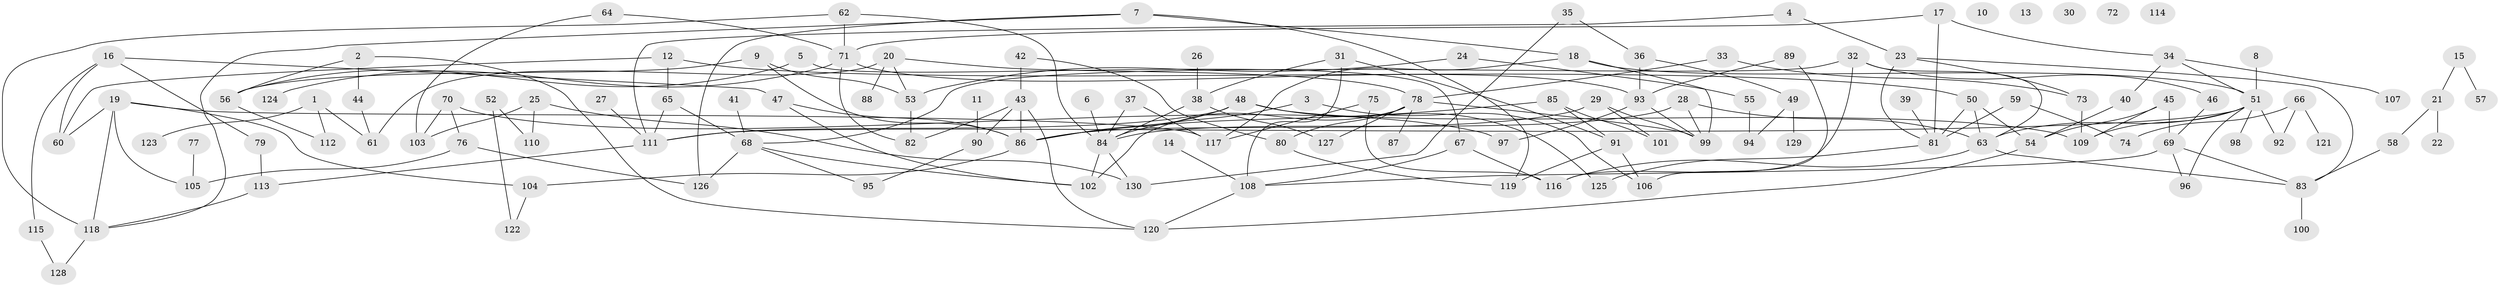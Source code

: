 // coarse degree distribution, {3: 0.23863636363636365, 5: 0.07954545454545454, 9: 0.011363636363636364, 1: 0.14772727272727273, 11: 0.011363636363636364, 8: 0.011363636363636364, 4: 0.13636363636363635, 6: 0.022727272727272728, 12: 0.022727272727272728, 2: 0.29545454545454547, 10: 0.011363636363636364, 7: 0.011363636363636364}
// Generated by graph-tools (version 1.1) at 2025/47/03/04/25 22:47:58]
// undirected, 130 vertices, 185 edges
graph export_dot {
  node [color=gray90,style=filled];
  1;
  2;
  3;
  4;
  5;
  6;
  7;
  8;
  9;
  10;
  11;
  12;
  13;
  14;
  15;
  16;
  17;
  18;
  19;
  20;
  21;
  22;
  23;
  24;
  25;
  26;
  27;
  28;
  29;
  30;
  31;
  32;
  33;
  34;
  35;
  36;
  37;
  38;
  39;
  40;
  41;
  42;
  43;
  44;
  45;
  46;
  47;
  48;
  49;
  50;
  51;
  52;
  53;
  54;
  55;
  56;
  57;
  58;
  59;
  60;
  61;
  62;
  63;
  64;
  65;
  66;
  67;
  68;
  69;
  70;
  71;
  72;
  73;
  74;
  75;
  76;
  77;
  78;
  79;
  80;
  81;
  82;
  83;
  84;
  85;
  86;
  87;
  88;
  89;
  90;
  91;
  92;
  93;
  94;
  95;
  96;
  97;
  98;
  99;
  100;
  101;
  102;
  103;
  104;
  105;
  106;
  107;
  108;
  109;
  110;
  111;
  112;
  113;
  114;
  115;
  116;
  117;
  118;
  119;
  120;
  121;
  122;
  123;
  124;
  125;
  126;
  127;
  128;
  129;
  130;
  1 -- 61;
  1 -- 112;
  1 -- 123;
  2 -- 44;
  2 -- 56;
  2 -- 120;
  3 -- 84;
  3 -- 106;
  4 -- 23;
  4 -- 111;
  5 -- 56;
  5 -- 67;
  6 -- 84;
  7 -- 18;
  7 -- 118;
  7 -- 119;
  7 -- 126;
  8 -- 51;
  9 -- 53;
  9 -- 56;
  9 -- 86;
  11 -- 90;
  12 -- 50;
  12 -- 60;
  12 -- 65;
  14 -- 108;
  15 -- 21;
  15 -- 57;
  16 -- 47;
  16 -- 60;
  16 -- 79;
  16 -- 115;
  17 -- 34;
  17 -- 71;
  17 -- 81;
  18 -- 51;
  18 -- 99;
  18 -- 117;
  19 -- 60;
  19 -- 104;
  19 -- 105;
  19 -- 117;
  19 -- 118;
  20 -- 53;
  20 -- 61;
  20 -- 78;
  20 -- 88;
  21 -- 22;
  21 -- 58;
  23 -- 73;
  23 -- 81;
  23 -- 83;
  24 -- 53;
  24 -- 55;
  25 -- 103;
  25 -- 110;
  25 -- 130;
  26 -- 38;
  27 -- 111;
  28 -- 63;
  28 -- 84;
  28 -- 99;
  29 -- 86;
  29 -- 99;
  29 -- 101;
  31 -- 38;
  31 -- 91;
  31 -- 108;
  32 -- 46;
  32 -- 63;
  32 -- 68;
  32 -- 116;
  33 -- 73;
  33 -- 78;
  34 -- 40;
  34 -- 51;
  34 -- 107;
  35 -- 36;
  35 -- 130;
  36 -- 49;
  36 -- 93;
  37 -- 84;
  37 -- 117;
  38 -- 84;
  38 -- 127;
  39 -- 81;
  40 -- 54;
  41 -- 68;
  42 -- 43;
  42 -- 80;
  43 -- 82;
  43 -- 86;
  43 -- 90;
  43 -- 120;
  44 -- 61;
  45 -- 54;
  45 -- 69;
  45 -- 109;
  46 -- 69;
  47 -- 86;
  47 -- 102;
  48 -- 86;
  48 -- 109;
  48 -- 111;
  48 -- 125;
  49 -- 94;
  49 -- 129;
  50 -- 54;
  50 -- 63;
  50 -- 81;
  51 -- 63;
  51 -- 92;
  51 -- 96;
  51 -- 98;
  51 -- 109;
  51 -- 111;
  52 -- 110;
  52 -- 122;
  53 -- 82;
  54 -- 120;
  55 -- 94;
  56 -- 112;
  58 -- 83;
  59 -- 74;
  59 -- 81;
  62 -- 71;
  62 -- 84;
  62 -- 118;
  63 -- 83;
  63 -- 116;
  64 -- 71;
  64 -- 103;
  65 -- 68;
  65 -- 111;
  66 -- 74;
  66 -- 92;
  66 -- 121;
  67 -- 108;
  67 -- 116;
  68 -- 95;
  68 -- 102;
  68 -- 126;
  69 -- 83;
  69 -- 96;
  69 -- 108;
  70 -- 76;
  70 -- 97;
  70 -- 103;
  71 -- 82;
  71 -- 93;
  71 -- 124;
  73 -- 109;
  75 -- 116;
  75 -- 117;
  76 -- 105;
  76 -- 126;
  77 -- 105;
  78 -- 80;
  78 -- 87;
  78 -- 99;
  78 -- 102;
  78 -- 127;
  79 -- 113;
  80 -- 119;
  81 -- 125;
  83 -- 100;
  84 -- 102;
  84 -- 130;
  85 -- 86;
  85 -- 91;
  85 -- 101;
  86 -- 104;
  89 -- 93;
  89 -- 106;
  90 -- 95;
  91 -- 106;
  91 -- 119;
  93 -- 97;
  93 -- 99;
  104 -- 122;
  108 -- 120;
  111 -- 113;
  113 -- 118;
  115 -- 128;
  118 -- 128;
}

